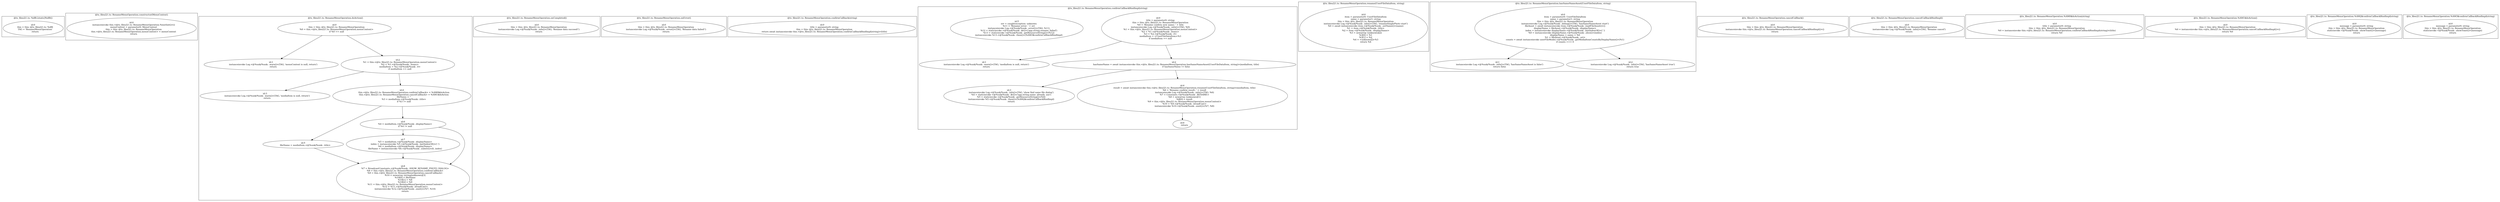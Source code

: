digraph "21.ts" {
subgraph "cluster_@ts_files/21.ts: %dflt.[static]%dflt()" {
  label="@ts_files/21.ts: %dflt.[static]%dflt()";
  Node33190 [label="id:0
      this = this: @ts_files/21.ts: %dflt
      TAG = 'RenameMenuOperation'
      return"];
}
subgraph "cluster_@ts_files/21.ts: RenameMenuOperation.constructor(MenuContext)" {
  label="@ts_files/21.ts: RenameMenuOperation.constructor(MenuContext)";
  Node58790 [label="id:0
      instanceinvoke this.<@ts_files/21.ts: RenameMenuOperation.%instInit()>()
      menuContext = parameter0: MenuContext
      this = this: @ts_files/21.ts: RenameMenuOperation
      this.<@ts_files/21.ts: RenameMenuOperation.menuContext> = menuContext
      return"];
}
subgraph "cluster_@ts_files/21.ts: RenameMenuOperation.doAction()" {
  label="@ts_files/21.ts: RenameMenuOperation.doAction()";
  Node43280 [label="id:0
      this = this: @ts_files/21.ts: RenameMenuOperation
      %0 = this.<@ts_files/21.ts: RenameMenuOperation.menuContext>
      if %0 == null"];
  Node43281 [label="id:1
      instanceinvoke Log.<@%unk/%unk: .warn()>(TAG, 'menuContext is null, return')
      return"];
  Node43282 [label="id:2
      %1 = this.<@ts_files/21.ts: RenameMenuOperation.menuContext>
      %2 = %1.<@%unk/%unk: .items>
      mediaItem = %2.<@%unk/%unk: .0>
      if mediaItem == null"];
  Node43283 [label="id:3
      instanceinvoke Log.<@%unk/%unk: .warn()>(TAG, 'mediaItem is null, return')
      return"];
  Node43284 [label="id:4
      this.<@ts_files/21.ts: RenameMenuOperation.confirmCallback> = %AM0$doAction
      this.<@ts_files/21.ts: RenameMenuOperation.cancelCallback> = %AM1$doAction
      fileName = ''
      %3 = mediaItem.<@%unk/%unk: .title>
      if %3 != null"];
  Node43285 [label="id:5
      fileName = mediaItem.<@%unk/%unk: .title>"];
  Node43286 [label="id:6
      %4 = mediaItem.<@%unk/%unk: .displayName>
      if %4 != null"];
  Node43287 [label="id:7
      %5 = mediaItem.<@%unk/%unk: .displayName>
      index = instanceinvoke %5.<@%unk/%unk: .lastIndexOf()>('.')
      %6 = mediaItem.<@%unk/%unk: .displayName>
      fileName = instanceinvoke %6.<@%unk/%unk: .substr()>(0, index)"];
  Node43288 [label="id:8
      %7 = BroadcastConstants.<@%unk/%unk: .SHOW_RENAME_PHOTO_DIALOG>
      %8 = this.<@ts_files/21.ts: RenameMenuOperation.confirmCallback>
      %9 = this.<@ts_files/21.ts: RenameMenuOperation.cancelCallback>
      %10 = newarray (string|unknown)[3]
      %10[0] = fileName
      %10[1] = %8
      %10[2] = %9
      %11 = this.<@ts_files/21.ts: RenameMenuOperation.menuContext>
      %12 = %11.<@%unk/%unk: .broadCast>
      instanceinvoke %12.<@%unk/%unk: .emit()>(%7, %10)
      return"];
  Node43280 -> Node43281;
  Node43280 -> Node43282;
  Node43282 -> Node43283;
  Node43282 -> Node43284;
  Node43284 -> Node43285;
  Node43284 -> Node43286;
  Node43285 -> Node43288;
  Node43286 -> Node43287;
  Node43286 -> Node43288;
  Node43287 -> Node43288;
}
subgraph "cluster_@ts_files/21.ts: RenameMenuOperation.onCompleted()" {
  label="@ts_files/21.ts: RenameMenuOperation.onCompleted()";
  Node46570 [label="id:0
      this = this: @ts_files/21.ts: RenameMenuOperation
      instanceinvoke Log.<@%unk/%unk: .info()>(TAG, 'Rename data succeed!')
      return"];
}
subgraph "cluster_@ts_files/21.ts: RenameMenuOperation.onError()" {
  label="@ts_files/21.ts: RenameMenuOperation.onError()";
  Node42540 [label="id:0
      this = this: @ts_files/21.ts: RenameMenuOperation
      instanceinvoke Log.<@%unk/%unk: .error()>(TAG, 'Rename data failed!')
      return"];
}
subgraph "cluster_@ts_files/21.ts: RenameMenuOperation.confirmCallback(string)" {
  label="@ts_files/21.ts: RenameMenuOperation.confirmCallback(string)";
  Node57050 [label="id:0
      title = parameter0: string
      this = this: @ts_files/21.ts: RenameMenuOperation
      return await instanceinvoke this.<@ts_files/21.ts: RenameMenuOperation.confirmCallbackBindImpl(string)>(title)"];
}
subgraph "cluster_@ts_files/21.ts: RenameMenuOperation.confirmCallbackBindImpl(string)" {
  label="@ts_files/21.ts: RenameMenuOperation.confirmCallbackBindImpl(string)";
  Node64880 [label="id:0
      title = parameter0: string
      this = this: @ts_files/21.ts: RenameMenuOperation
      %0 = 'Rename confirm new name: ' + title
      instanceinvoke Log.<@%unk/%unk: .info()>(TAG, %0)
      %1 = this.<@ts_files/21.ts: RenameMenuOperation.menuContext>
      %2 = %1.<@%unk/%unk: .items>
      %3 = %2.<@%unk/%unk: .0>
      mediaItem = <UserFileDataItem>%3
      if mediaItem == null"];
  Node64881 [label="id:1
      instanceinvoke Log.<@%unk/%unk: .warn()>(TAG, 'mediaItem is null, return')
      return"];
  Node64882 [label="id:2
      hasSameName = await instanceinvoke this.<@ts_files/21.ts: RenameMenuOperation.hasSameNameAsset(UserFileDataItem, string)>(mediaItem, title)
      if hasSameName != false"];
  Node64883 [label="id:3
      instanceinvoke Log.<@%unk/%unk: .info()>(TAG, 'show find same file dialog')
      %4 = staticinvoke <@%unk/%unk: .$r()>('app.string.name_already_use')
      %5 = staticinvoke <@%unk/%unk: .getResourceString()>(%4)
      instanceinvoke %5.<@%unk/%unk: .then()>(%AM2$confirmCallbackBindImpl)
      return"];
  Node64884 [label="id:4
      result = await instanceinvoke this.<@ts_files/21.ts: RenameMenuOperation.rename(UserFileDataItem, string)>(mediaItem, title)
      %6 = 'Rename confirm result: ' + result
      instanceinvoke Log.<@%unk/%unk: .info()>(TAG, %6)
      %7 = Constants.<@%unk/%unk: .RENAME>
      %8 = newarray (unknown)[1]
      %8[0] = result
      %9 = this.<@ts_files/21.ts: RenameMenuOperation.menuContext>
      %10 = %9.<@%unk/%unk: .broadCast>
      instanceinvoke %10.<@%unk/%unk: .emit()>(%7, %8)"];
  Node64885 [label="id:5
      err = caughtexception: unknown
      %11 = 'Rename error: ' + err
      instanceinvoke Log.<@%unk/%unk: .error()>(TAG, %11)
      %12 = staticinvoke <@%unk/%unk: .$r()>('app.string.rename_failed')
      %13 = staticinvoke <@%unk/%unk: .getResourceString()>(%12)
      instanceinvoke %13.<@%unk/%unk: .then()>(%AM3$confirmCallbackBindImpl)"];
  Node64886 [label="id:6
      return"];
  Node64880 -> Node64881;
  Node64880 -> Node64882;
  Node64882 -> Node64883;
  Node64882 -> Node64884;
  Node64884 -> Node64886;
}
subgraph "cluster_@ts_files/21.ts: RenameMenuOperation.rename(UserFileDataItem, string)" {
  label="@ts_files/21.ts: RenameMenuOperation.rename(UserFileDataItem, string)";
  Node64580 [label="id:0
      item = parameter0: UserFileDataItem
      name = parameter1: string
      this = this: @ts_files/21.ts: RenameMenuOperation
      instanceinvoke Log.<@%unk/%unk: .info()>(TAG, 'renameSinglePhoto start')
      %0 = await instanceinvoke item.<@%unk/%unk: .setName()>(name)
      %1 = item.<@%unk/%unk: .title>
      %2 = item.<@%unk/%unk: .displayName>
      %3 = newarray (unknown)[2]
      %3[0] = %1
      %3[1] = %2
      %4 = <unknown[]>%3
      return %4"];
}
subgraph "cluster_@ts_files/21.ts: RenameMenuOperation.hasSameNameAsset(UserFileDataItem, string)" {
  label="@ts_files/21.ts: RenameMenuOperation.hasSameNameAsset(UserFileDataItem, string)";
  Node74290 [label="id:0
      item = parameter0: UserFileDataItem
      name = parameter1: string
      this = this: @ts_files/21.ts: RenameMenuOperation
      instanceinvoke Log.<@%unk/%unk: .debug()>(TAG, 'hasSameNameAsset start')
      fileAsset = await instanceinvoke item.<@%unk/%unk: .loadFileAsset()>()
      displayName = fileAsset.<@%unk/%unk: .displayName>
      index = instanceinvoke displayName.<@%unk/%unk: .lastIndexOf()>('.')
      %0 = instanceinvoke displayName.<@%unk/%unk: .slice()>(index)
      displayName = name + %0
      %1 = fileAsset.<@%unk/%unk: .uri>
      counts = await instanceinvoke userFileModel.<@%unk/%unk: .getMediaItemCountsByDisplayName()>(%1)
      if counts === 0"];
  Node74291 [label="id:1
      instanceinvoke Log.<@%unk/%unk: .info()>(TAG, 'hasSameNameAsset is false')
      return false"];
  Node74292 [label="id:2
      instanceinvoke Log.<@%unk/%unk: .info()>(TAG, 'hasSameNameAsset true')
      return true"];
  Node74290 -> Node74291;
  Node74290 -> Node74292;
}
subgraph "cluster_@ts_files/21.ts: RenameMenuOperation.cancelCallback()" {
  label="@ts_files/21.ts: RenameMenuOperation.cancelCallback()";
  Node49060 [label="id:0
      this = this: @ts_files/21.ts: RenameMenuOperation
      instanceinvoke this.<@ts_files/21.ts: RenameMenuOperation.cancelCallbackBindImpl()>()
      return"];
}
subgraph "cluster_@ts_files/21.ts: RenameMenuOperation.cancelCallbackBindImpl()" {
  label="@ts_files/21.ts: RenameMenuOperation.cancelCallbackBindImpl()";
  Node56890 [label="id:0
      this = this: @ts_files/21.ts: RenameMenuOperation
      instanceinvoke Log.<@%unk/%unk: .info()>(TAG, 'Rename cancel')
      return"];
}
subgraph "cluster_@ts_files/21.ts: RenameMenuOperation.%AM0$doAction(string)" {
  label="@ts_files/21.ts: RenameMenuOperation.%AM0$doAction(string)";
  Node52540 [label="id:0
      title = parameter0: string
      this = this: @ts_files/21.ts: RenameMenuOperation
      %0 = instanceinvoke this.<@ts_files/21.ts: RenameMenuOperation.confirmCallbackBindImpl(string)>(title)
      return %0"];
}
subgraph "cluster_@ts_files/21.ts: RenameMenuOperation.%AM1$doAction()" {
  label="@ts_files/21.ts: RenameMenuOperation.%AM1$doAction()";
  Node45920 [label="id:0
      this = this: @ts_files/21.ts: RenameMenuOperation
      %0 = instanceinvoke this.<@ts_files/21.ts: RenameMenuOperation.cancelCallbackBindImpl()>()
      return %0"];
}
subgraph "cluster_@ts_files/21.ts: RenameMenuOperation.%AM2$confirmCallbackBindImpl(string)" {
  label="@ts_files/21.ts: RenameMenuOperation.%AM2$confirmCallbackBindImpl(string)";
  Node67530 [label="id:0
      message = parameter0: string
      this = this: @ts_files/21.ts: RenameMenuOperation
      staticinvoke <@%unk/%unk: .showToast()>(message)
      return"];
}
subgraph "cluster_@ts_files/21.ts: RenameMenuOperation.%AM3$confirmCallbackBindImpl(string)" {
  label="@ts_files/21.ts: RenameMenuOperation.%AM3$confirmCallbackBindImpl(string)";
  Node67540 [label="id:0
      message = parameter0: string
      this = this: @ts_files/21.ts: RenameMenuOperation
      staticinvoke <@%unk/%unk: .showToast()>(message)
      return"];
}
}
